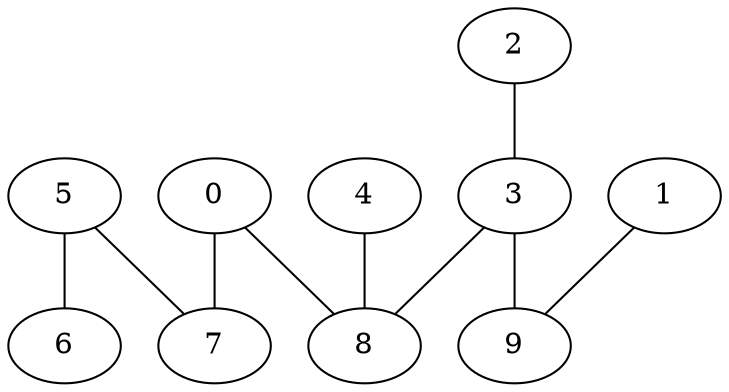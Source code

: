 strict graph {
0;
1;
2;
3;
4;
5;
6;
7;
8;
9;
0 -- 7 [weight=5];
0 -- 8 [weight=10];
1 -- 9 [weight=1];
2 -- 3 [weight=2];
3 -- 8 [weight=1];
3 -- 9 [weight=9];
4 -- 8 [weight=7];
5 -- 6 [weight=2];
5 -- 7 [weight=3];
}
